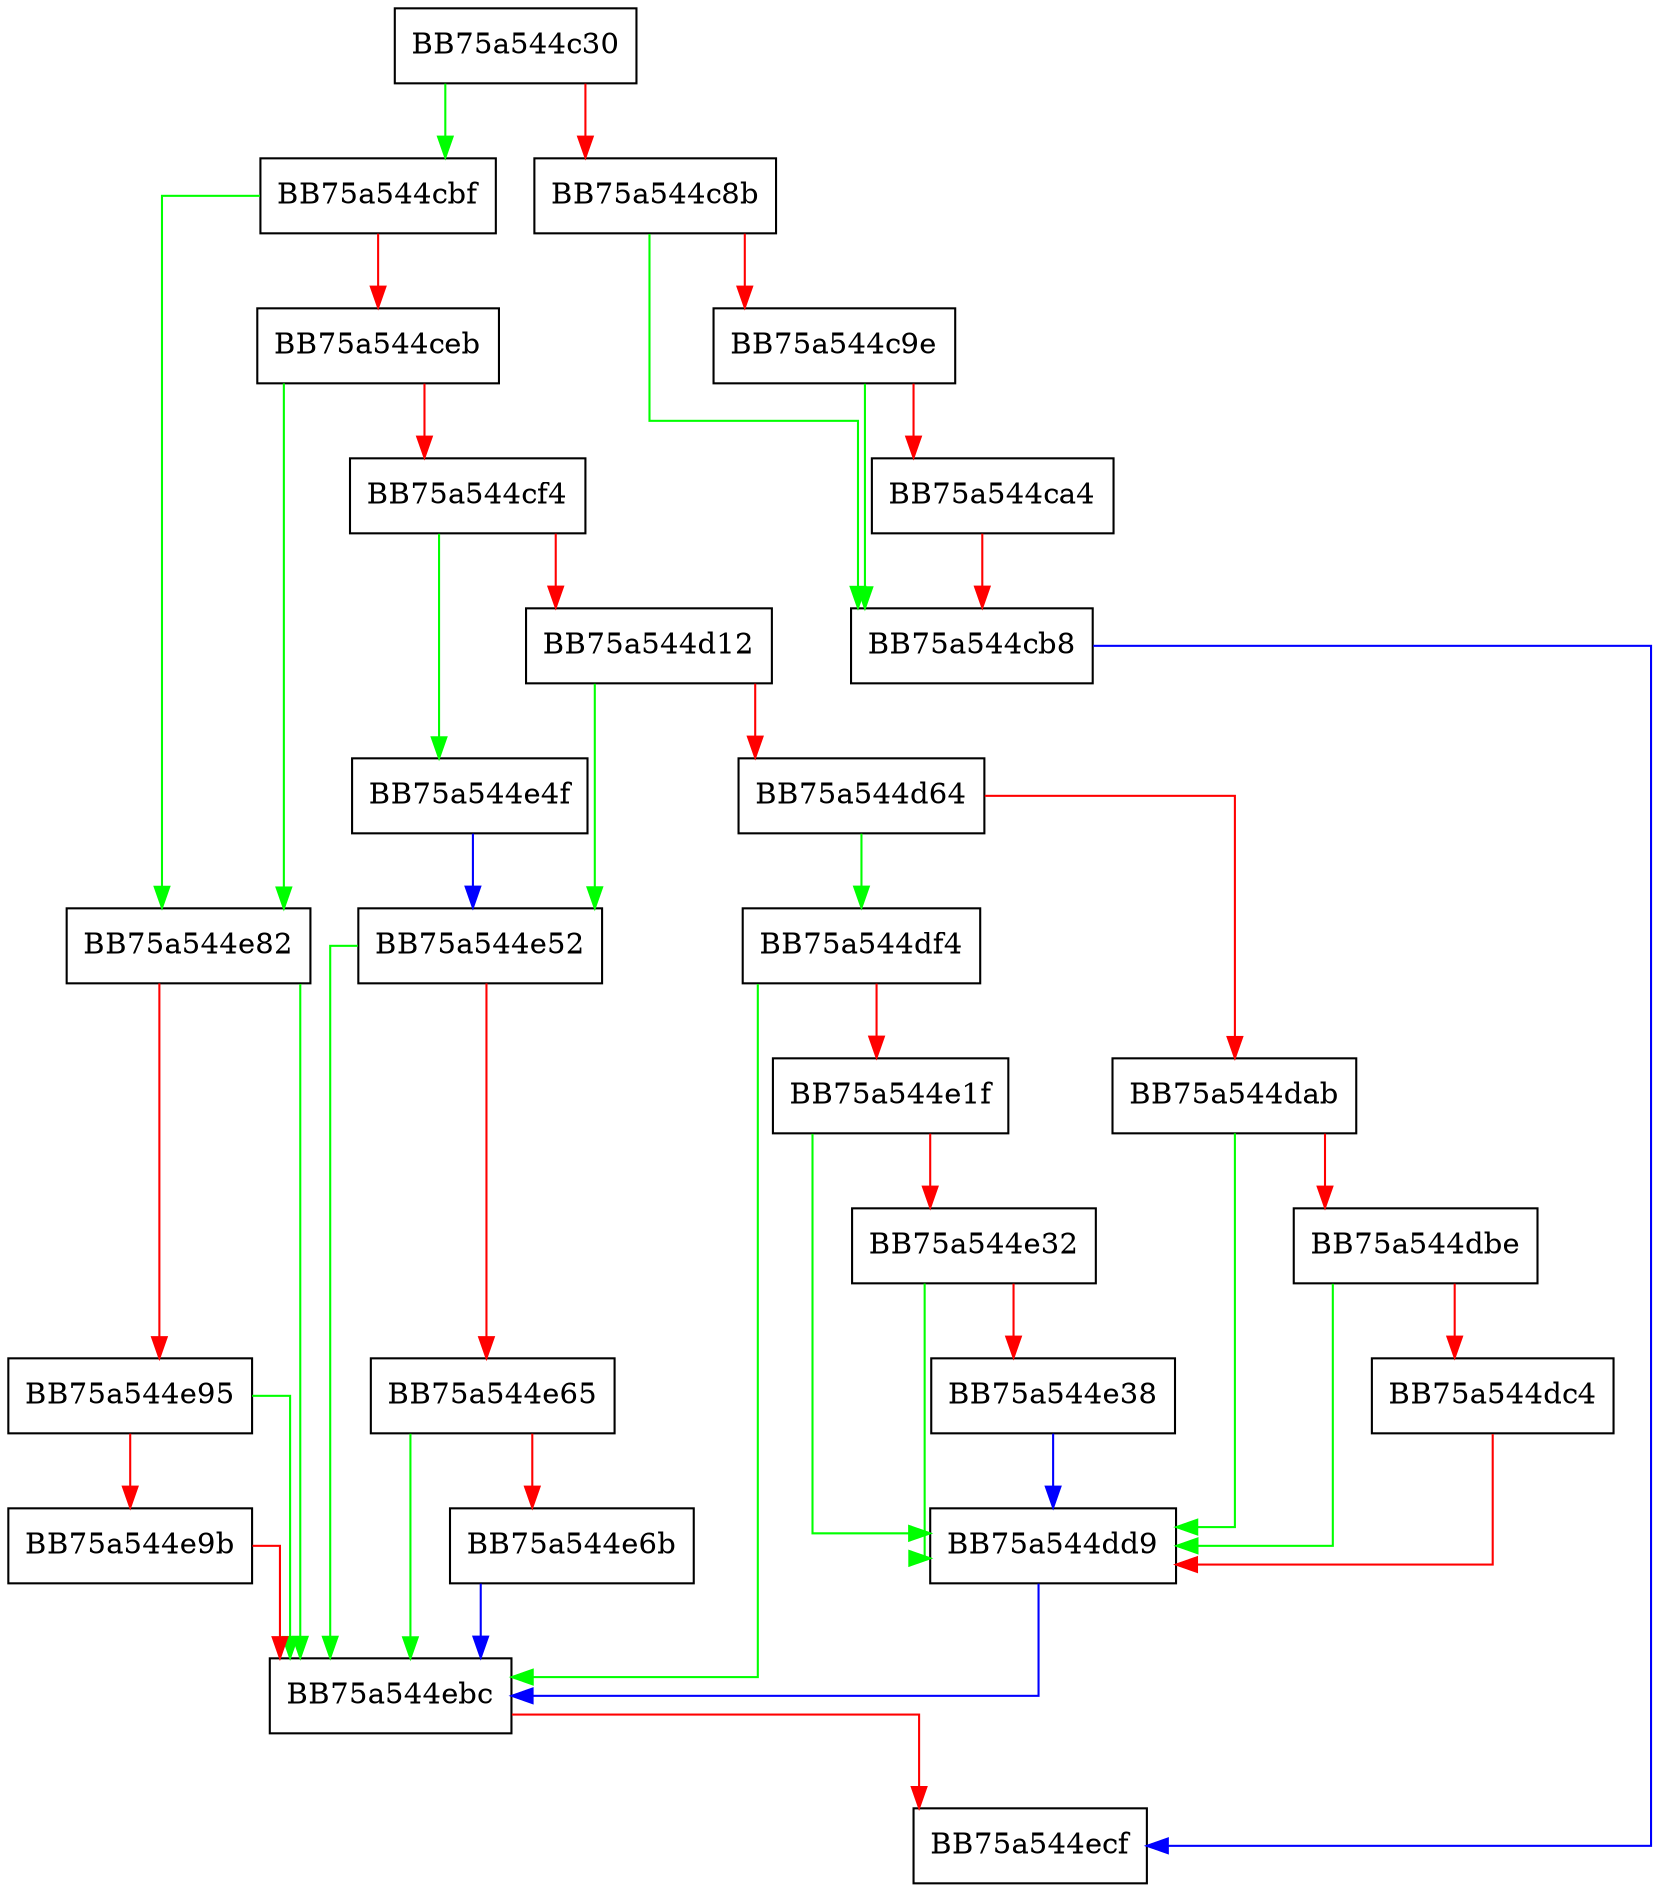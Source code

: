 digraph GetNext {
  node [shape="box"];
  graph [splines=ortho];
  BB75a544c30 -> BB75a544cbf [color="green"];
  BB75a544c30 -> BB75a544c8b [color="red"];
  BB75a544c8b -> BB75a544cb8 [color="green"];
  BB75a544c8b -> BB75a544c9e [color="red"];
  BB75a544c9e -> BB75a544cb8 [color="green"];
  BB75a544c9e -> BB75a544ca4 [color="red"];
  BB75a544ca4 -> BB75a544cb8 [color="red"];
  BB75a544cb8 -> BB75a544ecf [color="blue"];
  BB75a544cbf -> BB75a544e82 [color="green"];
  BB75a544cbf -> BB75a544ceb [color="red"];
  BB75a544ceb -> BB75a544e82 [color="green"];
  BB75a544ceb -> BB75a544cf4 [color="red"];
  BB75a544cf4 -> BB75a544e4f [color="green"];
  BB75a544cf4 -> BB75a544d12 [color="red"];
  BB75a544d12 -> BB75a544e52 [color="green"];
  BB75a544d12 -> BB75a544d64 [color="red"];
  BB75a544d64 -> BB75a544df4 [color="green"];
  BB75a544d64 -> BB75a544dab [color="red"];
  BB75a544dab -> BB75a544dd9 [color="green"];
  BB75a544dab -> BB75a544dbe [color="red"];
  BB75a544dbe -> BB75a544dd9 [color="green"];
  BB75a544dbe -> BB75a544dc4 [color="red"];
  BB75a544dc4 -> BB75a544dd9 [color="red"];
  BB75a544dd9 -> BB75a544ebc [color="blue"];
  BB75a544df4 -> BB75a544ebc [color="green"];
  BB75a544df4 -> BB75a544e1f [color="red"];
  BB75a544e1f -> BB75a544dd9 [color="green"];
  BB75a544e1f -> BB75a544e32 [color="red"];
  BB75a544e32 -> BB75a544dd9 [color="green"];
  BB75a544e32 -> BB75a544e38 [color="red"];
  BB75a544e38 -> BB75a544dd9 [color="blue"];
  BB75a544e4f -> BB75a544e52 [color="blue"];
  BB75a544e52 -> BB75a544ebc [color="green"];
  BB75a544e52 -> BB75a544e65 [color="red"];
  BB75a544e65 -> BB75a544ebc [color="green"];
  BB75a544e65 -> BB75a544e6b [color="red"];
  BB75a544e6b -> BB75a544ebc [color="blue"];
  BB75a544e82 -> BB75a544ebc [color="green"];
  BB75a544e82 -> BB75a544e95 [color="red"];
  BB75a544e95 -> BB75a544ebc [color="green"];
  BB75a544e95 -> BB75a544e9b [color="red"];
  BB75a544e9b -> BB75a544ebc [color="red"];
  BB75a544ebc -> BB75a544ecf [color="red"];
}